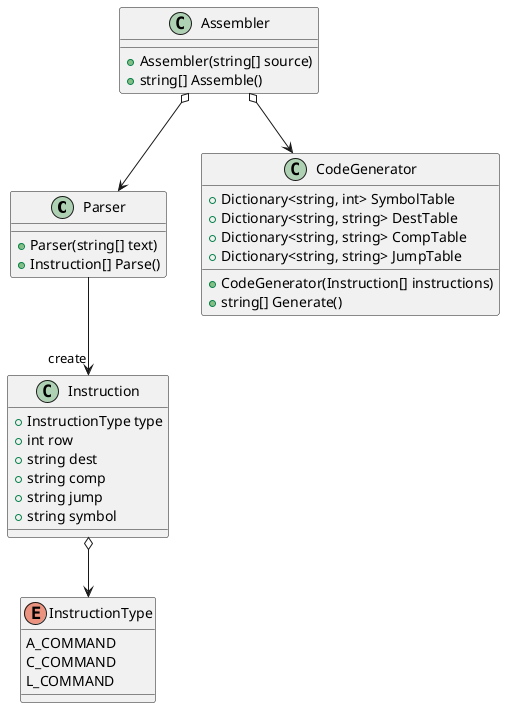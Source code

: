 @startuml
'https://plantuml.com/class-diagram

class Parser
{
    +Parser(string[] text)
    +Instruction[] Parse()
}

enum InstructionType
{
    A_COMMAND
    C_COMMAND
    L_COMMAND
}

class Instruction
{
    +InstructionType type
    +int row
    +string dest
    +string comp
    +string jump
    +string symbol
}

class CodeGenerator
{
    +Dictionary<string, int> SymbolTable
    +Dictionary<string, string> DestTable
    +Dictionary<string, string> CompTable
    +Dictionary<string, string> JumpTable
    +CodeGenerator(Instruction[] instructions)
    +string[] Generate()
}

class Assembler
{
    +Assembler(string[] source)
    +string[] Assemble()
}

Assembler o--> Parser
Assembler o--> CodeGenerator
Instruction o--> InstructionType
Parser --> "create" Instruction


@enduml